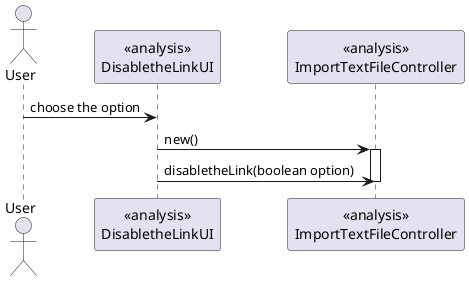 @startuml doc-files/desableLink_analysis_design.png

actor User
participant "<<analysis>>\nDisabletheLinkUI" as DisabletheLinkUI
participant "<<analysis>>\nImportTextFileController" as ImportTextFileController

User->DisabletheLinkUI: choose the option
DisabletheLinkUI->ImportTextFileController: new()

activate ImportTextFileController
DisabletheLinkUI->ImportTextFileController: disabletheLink(boolean option)

deactivate ImportTextFileController


@enduml